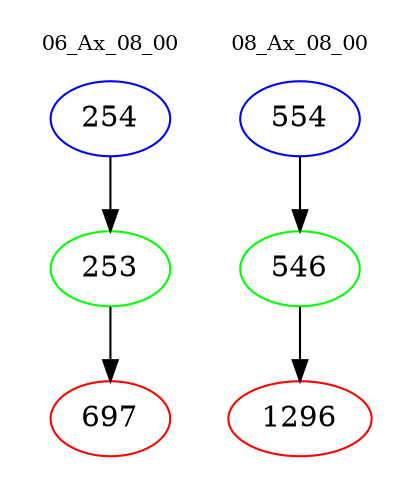 digraph{
subgraph cluster_0 {
color = white
label = "06_Ax_08_00";
fontsize=10;
T0_254 [label="254", color="blue"]
T0_254 -> T0_253 [color="black"]
T0_253 [label="253", color="green"]
T0_253 -> T0_697 [color="black"]
T0_697 [label="697", color="red"]
}
subgraph cluster_1 {
color = white
label = "08_Ax_08_00";
fontsize=10;
T1_554 [label="554", color="blue"]
T1_554 -> T1_546 [color="black"]
T1_546 [label="546", color="green"]
T1_546 -> T1_1296 [color="black"]
T1_1296 [label="1296", color="red"]
}
}
